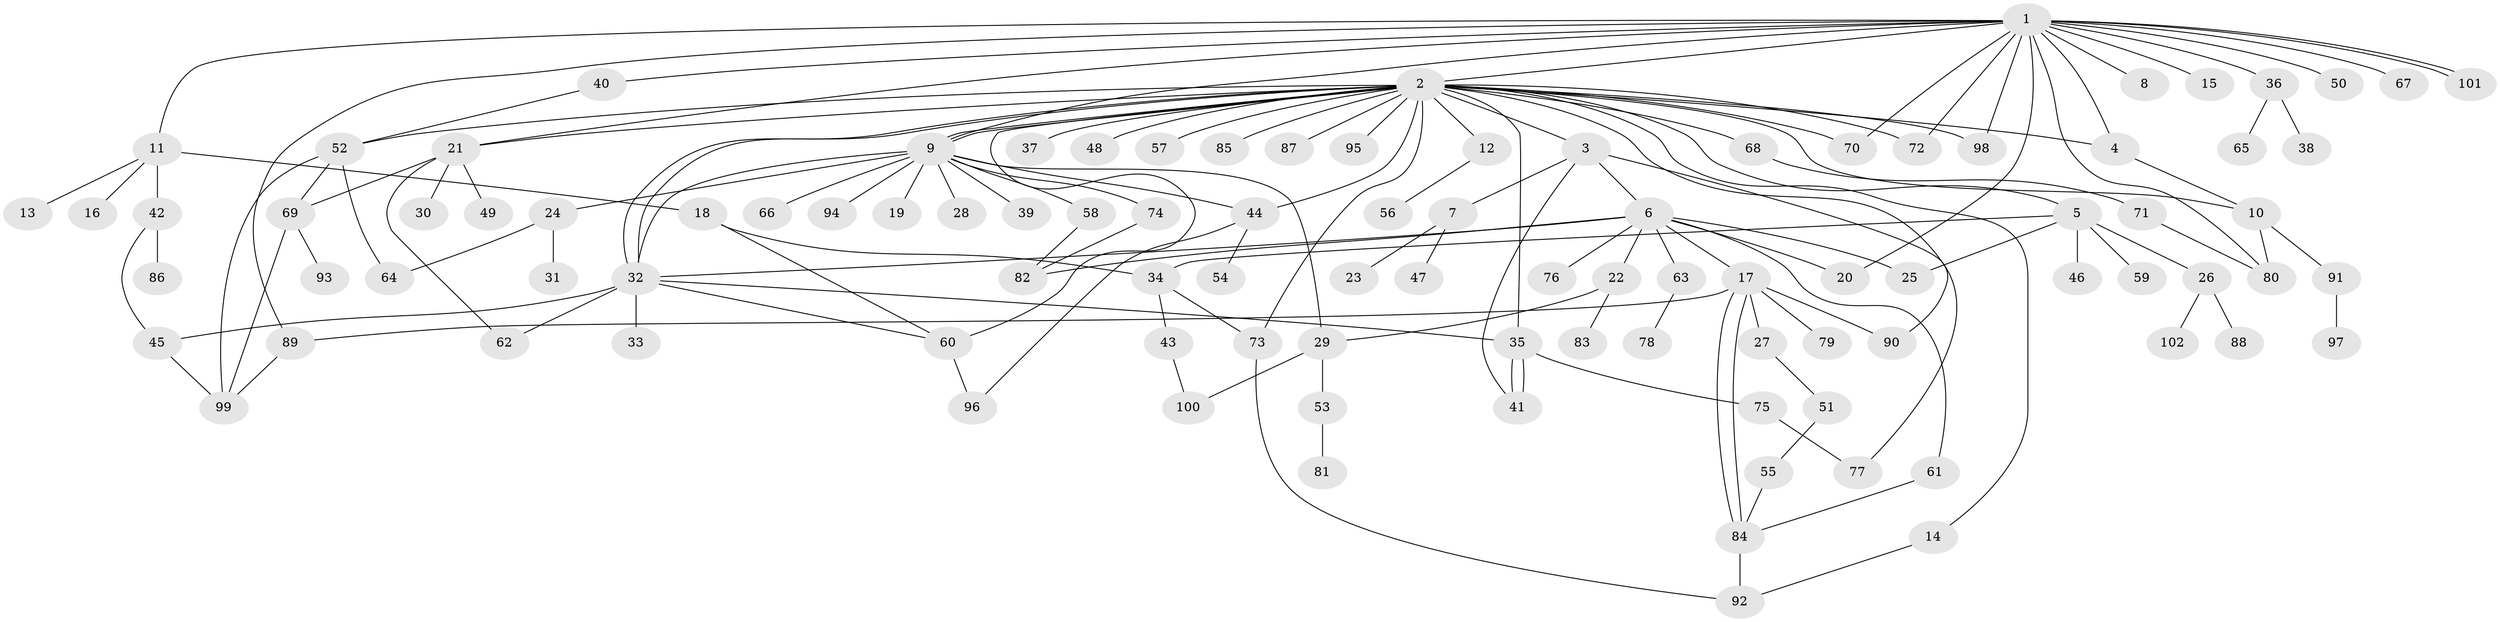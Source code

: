 // Generated by graph-tools (version 1.1) at 2025/50/03/09/25 03:50:00]
// undirected, 102 vertices, 146 edges
graph export_dot {
graph [start="1"]
  node [color=gray90,style=filled];
  1;
  2;
  3;
  4;
  5;
  6;
  7;
  8;
  9;
  10;
  11;
  12;
  13;
  14;
  15;
  16;
  17;
  18;
  19;
  20;
  21;
  22;
  23;
  24;
  25;
  26;
  27;
  28;
  29;
  30;
  31;
  32;
  33;
  34;
  35;
  36;
  37;
  38;
  39;
  40;
  41;
  42;
  43;
  44;
  45;
  46;
  47;
  48;
  49;
  50;
  51;
  52;
  53;
  54;
  55;
  56;
  57;
  58;
  59;
  60;
  61;
  62;
  63;
  64;
  65;
  66;
  67;
  68;
  69;
  70;
  71;
  72;
  73;
  74;
  75;
  76;
  77;
  78;
  79;
  80;
  81;
  82;
  83;
  84;
  85;
  86;
  87;
  88;
  89;
  90;
  91;
  92;
  93;
  94;
  95;
  96;
  97;
  98;
  99;
  100;
  101;
  102;
  1 -- 2;
  1 -- 4;
  1 -- 8;
  1 -- 9;
  1 -- 11;
  1 -- 15;
  1 -- 20;
  1 -- 21;
  1 -- 36;
  1 -- 40;
  1 -- 50;
  1 -- 67;
  1 -- 70;
  1 -- 72;
  1 -- 80;
  1 -- 89;
  1 -- 98;
  1 -- 101;
  1 -- 101;
  2 -- 3;
  2 -- 4;
  2 -- 5;
  2 -- 9;
  2 -- 9;
  2 -- 10;
  2 -- 12;
  2 -- 14;
  2 -- 21;
  2 -- 32;
  2 -- 32;
  2 -- 35;
  2 -- 37;
  2 -- 44;
  2 -- 48;
  2 -- 52;
  2 -- 57;
  2 -- 60;
  2 -- 68;
  2 -- 70;
  2 -- 72;
  2 -- 73;
  2 -- 85;
  2 -- 87;
  2 -- 90;
  2 -- 95;
  2 -- 98;
  3 -- 6;
  3 -- 7;
  3 -- 41;
  3 -- 77;
  4 -- 10;
  5 -- 25;
  5 -- 26;
  5 -- 34;
  5 -- 46;
  5 -- 59;
  6 -- 17;
  6 -- 20;
  6 -- 22;
  6 -- 25;
  6 -- 32;
  6 -- 61;
  6 -- 63;
  6 -- 76;
  6 -- 82;
  7 -- 23;
  7 -- 47;
  9 -- 19;
  9 -- 24;
  9 -- 28;
  9 -- 29;
  9 -- 32;
  9 -- 39;
  9 -- 44;
  9 -- 58;
  9 -- 66;
  9 -- 74;
  9 -- 94;
  10 -- 80;
  10 -- 91;
  11 -- 13;
  11 -- 16;
  11 -- 18;
  11 -- 42;
  12 -- 56;
  14 -- 92;
  17 -- 27;
  17 -- 79;
  17 -- 84;
  17 -- 84;
  17 -- 89;
  17 -- 90;
  18 -- 34;
  18 -- 60;
  21 -- 30;
  21 -- 49;
  21 -- 62;
  21 -- 69;
  22 -- 29;
  22 -- 83;
  24 -- 31;
  24 -- 64;
  26 -- 88;
  26 -- 102;
  27 -- 51;
  29 -- 53;
  29 -- 100;
  32 -- 33;
  32 -- 35;
  32 -- 45;
  32 -- 60;
  32 -- 62;
  34 -- 43;
  34 -- 73;
  35 -- 41;
  35 -- 41;
  35 -- 75;
  36 -- 38;
  36 -- 65;
  40 -- 52;
  42 -- 45;
  42 -- 86;
  43 -- 100;
  44 -- 54;
  44 -- 96;
  45 -- 99;
  51 -- 55;
  52 -- 64;
  52 -- 69;
  52 -- 99;
  53 -- 81;
  55 -- 84;
  58 -- 82;
  60 -- 96;
  61 -- 84;
  63 -- 78;
  68 -- 71;
  69 -- 93;
  69 -- 99;
  71 -- 80;
  73 -- 92;
  74 -- 82;
  75 -- 77;
  84 -- 92;
  89 -- 99;
  91 -- 97;
}
